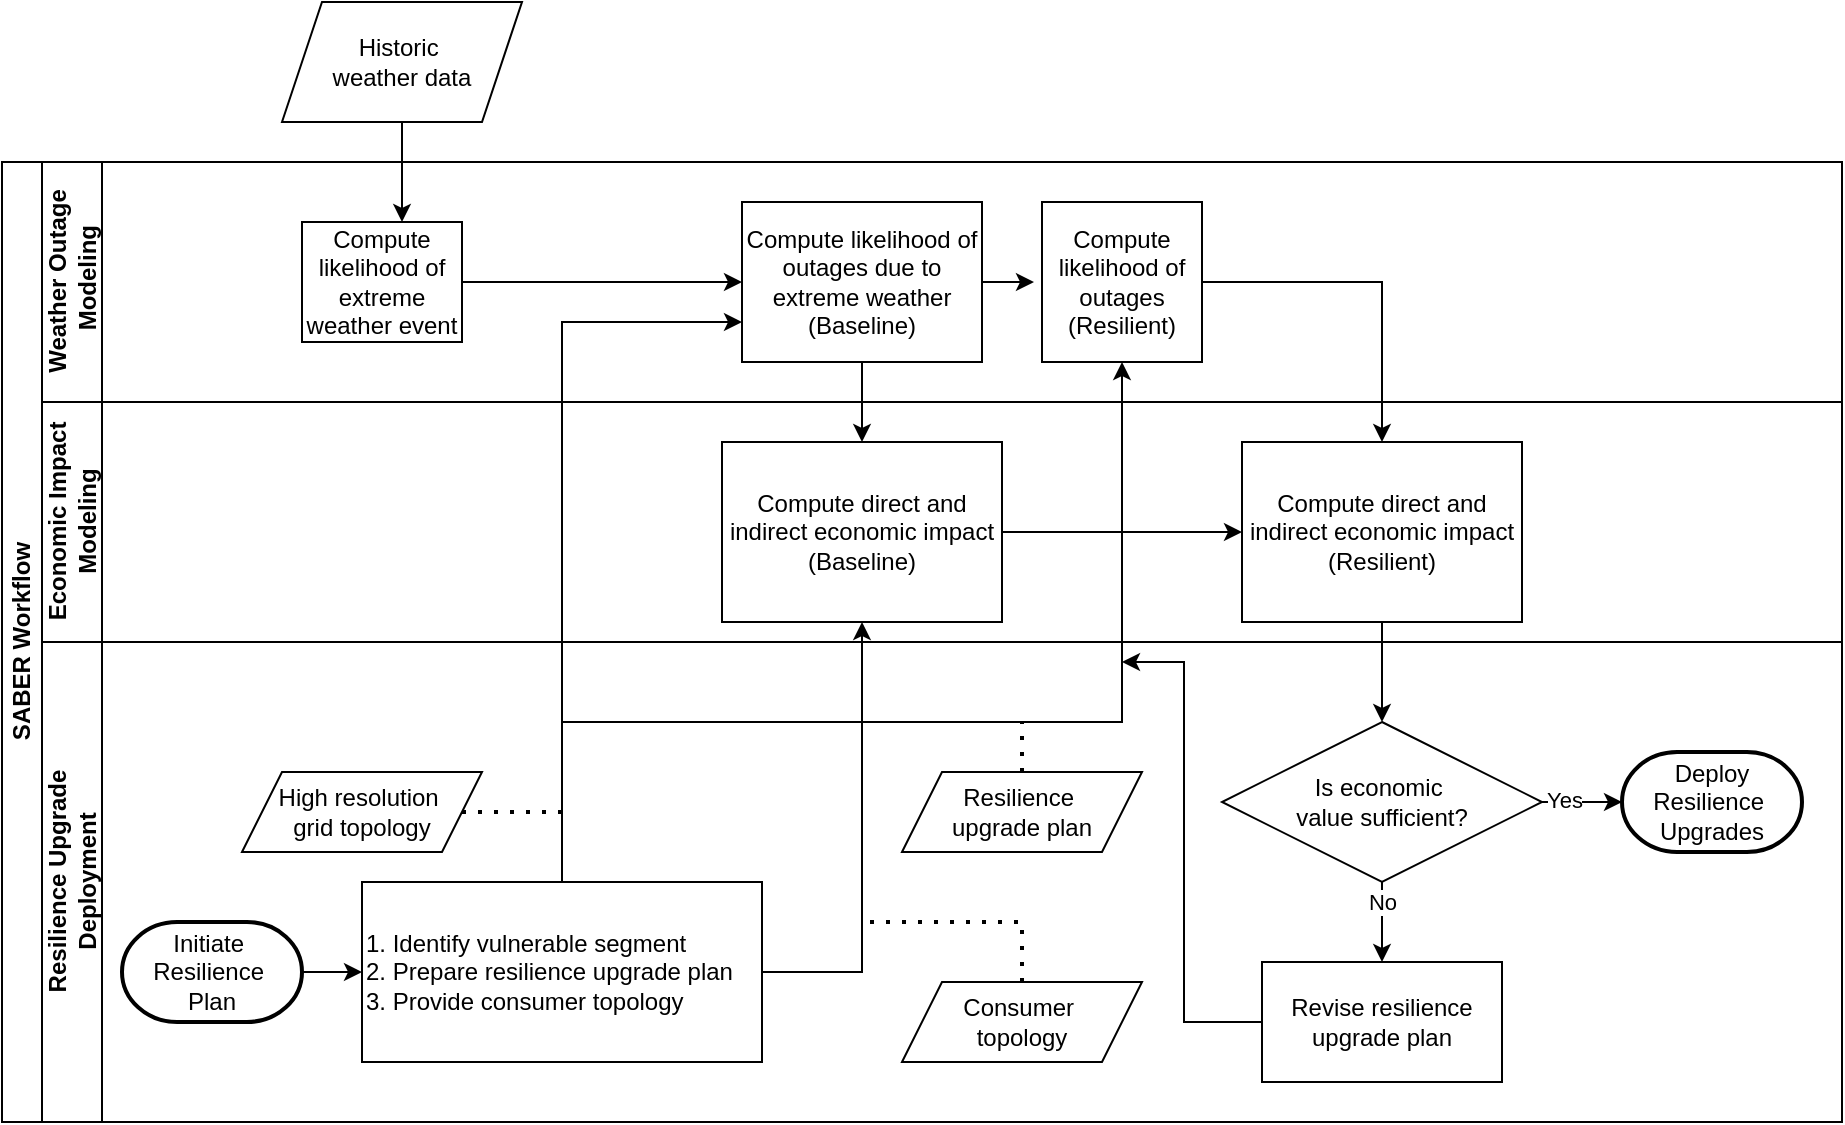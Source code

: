 <mxfile version="24.0.7" type="github" pages="2">
  <diagram id="prtHgNgQTEPvFCAcTncT" name="Page-1">
    <mxGraphModel dx="1024" dy="729" grid="1" gridSize="10" guides="1" tooltips="1" connect="1" arrows="1" fold="1" page="1" pageScale="1" pageWidth="827" pageHeight="1169" math="0" shadow="0">
      <root>
        <mxCell id="0" />
        <mxCell id="1" parent="0" />
        <mxCell id="dNxyNK7c78bLwvsdeMH5-19" value="SABER Workflow" style="swimlane;html=1;childLayout=stackLayout;resizeParent=1;resizeParentMax=0;horizontal=0;startSize=20;horizontalStack=0;" parent="1" vertex="1">
          <mxGeometry x="60" y="270" width="920" height="480" as="geometry" />
        </mxCell>
        <mxCell id="dNxyNK7c78bLwvsdeMH5-20" value="&lt;div&gt;Weather Outage&lt;/div&gt;&lt;div&gt;&amp;nbsp;Modeling&lt;/div&gt;" style="swimlane;html=1;startSize=30;horizontal=0;" parent="dNxyNK7c78bLwvsdeMH5-19" vertex="1">
          <mxGeometry x="20" width="900" height="120" as="geometry" />
        </mxCell>
        <mxCell id="kzs3K-7DPgvp49Ke8Xy6-6" style="edgeStyle=orthogonalEdgeStyle;rounded=0;orthogonalLoop=1;jettySize=auto;html=1;entryX=0;entryY=0.5;entryDx=0;entryDy=0;" parent="dNxyNK7c78bLwvsdeMH5-20" source="dNxyNK7c78bLwvsdeMH5-24" target="dNxyNK7c78bLwvsdeMH5-30" edge="1">
          <mxGeometry relative="1" as="geometry" />
        </mxCell>
        <mxCell id="dNxyNK7c78bLwvsdeMH5-24" value="Compute likelihood of extreme weather event" style="rounded=0;whiteSpace=wrap;html=1;fontFamily=Helvetica;fontSize=12;fontColor=#000000;align=center;" parent="dNxyNK7c78bLwvsdeMH5-20" vertex="1">
          <mxGeometry x="130" y="30" width="80" height="60" as="geometry" />
        </mxCell>
        <mxCell id="dNxyNK7c78bLwvsdeMH5-30" value="Compute likelihood of outages due to extreme weather (Baseline) " style="rounded=0;whiteSpace=wrap;html=1;fontFamily=Helvetica;fontSize=12;fontColor=#000000;align=center;" parent="dNxyNK7c78bLwvsdeMH5-20" vertex="1">
          <mxGeometry x="350" y="20" width="120" height="80" as="geometry" />
        </mxCell>
        <mxCell id="kzs3K-7DPgvp49Ke8Xy6-5" value="&lt;div&gt;Compute likelihood of outages&lt;/div&gt;&lt;div&gt;(Resilient)&lt;br&gt;&lt;/div&gt;" style="whiteSpace=wrap;html=1;aspect=fixed;" parent="dNxyNK7c78bLwvsdeMH5-20" vertex="1">
          <mxGeometry x="500" y="20" width="80" height="80" as="geometry" />
        </mxCell>
        <mxCell id="kzs3K-7DPgvp49Ke8Xy6-7" style="edgeStyle=orthogonalEdgeStyle;rounded=0;orthogonalLoop=1;jettySize=auto;html=1;entryX=-0.05;entryY=0.5;entryDx=0;entryDy=0;entryPerimeter=0;" parent="dNxyNK7c78bLwvsdeMH5-20" source="dNxyNK7c78bLwvsdeMH5-30" target="kzs3K-7DPgvp49Ke8Xy6-5" edge="1">
          <mxGeometry relative="1" as="geometry" />
        </mxCell>
        <mxCell id="dNxyNK7c78bLwvsdeMH5-21" value="&lt;div&gt;Economic Impact &lt;br&gt;&lt;/div&gt;&lt;div&gt;Modeling&lt;br&gt;&lt;/div&gt;" style="swimlane;html=1;startSize=30;horizontal=0;" parent="dNxyNK7c78bLwvsdeMH5-19" vertex="1">
          <mxGeometry x="20" y="120" width="900" height="120" as="geometry" />
        </mxCell>
        <mxCell id="kzs3K-7DPgvp49Ke8Xy6-33" value="&lt;div&gt;Compute direct and indirect economic impact&lt;/div&gt;&lt;div&gt;(Baseline)&lt;br&gt;&lt;/div&gt;" style="rounded=0;whiteSpace=wrap;html=1;" parent="dNxyNK7c78bLwvsdeMH5-21" vertex="1">
          <mxGeometry x="340" y="20" width="140" height="90" as="geometry" />
        </mxCell>
        <mxCell id="kzs3K-7DPgvp49Ke8Xy6-36" value="&lt;br&gt;&lt;div&gt;Compute direct and indirect economic impact&lt;/div&gt;&lt;div&gt;(Resilient)&lt;br&gt;&lt;/div&gt;&lt;div&gt;&lt;br/&gt;&lt;/div&gt;" style="rounded=0;whiteSpace=wrap;html=1;" parent="dNxyNK7c78bLwvsdeMH5-21" vertex="1">
          <mxGeometry x="600" y="20" width="140" height="90" as="geometry" />
        </mxCell>
        <mxCell id="kzs3K-7DPgvp49Ke8Xy6-35" style="edgeStyle=orthogonalEdgeStyle;rounded=0;orthogonalLoop=1;jettySize=auto;html=1;" parent="dNxyNK7c78bLwvsdeMH5-21" source="kzs3K-7DPgvp49Ke8Xy6-33" target="kzs3K-7DPgvp49Ke8Xy6-36" edge="1">
          <mxGeometry relative="1" as="geometry">
            <mxPoint x="540.0" y="65" as="targetPoint" />
          </mxGeometry>
        </mxCell>
        <mxCell id="kzs3K-7DPgvp49Ke8Xy6-30" style="edgeStyle=orthogonalEdgeStyle;rounded=0;orthogonalLoop=1;jettySize=auto;html=1;" parent="dNxyNK7c78bLwvsdeMH5-19" source="kzs3K-7DPgvp49Ke8Xy6-28" target="dNxyNK7c78bLwvsdeMH5-30" edge="1">
          <mxGeometry relative="1" as="geometry">
            <Array as="points">
              <mxPoint x="280" y="80" />
            </Array>
          </mxGeometry>
        </mxCell>
        <mxCell id="wFdD_jxEq5CcSTyvmoxe-8" value="" style="endArrow=none;dashed=1;html=1;dashPattern=1 3;strokeWidth=2;rounded=0;" edge="1" parent="dNxyNK7c78bLwvsdeMH5-19" source="kzs3K-7DPgvp49Ke8Xy6-18">
          <mxGeometry width="50" height="50" relative="1" as="geometry">
            <mxPoint x="360" y="290" as="sourcePoint" />
            <mxPoint x="510" y="280" as="targetPoint" />
          </mxGeometry>
        </mxCell>
        <mxCell id="kzs3K-7DPgvp49Ke8Xy6-32" style="edgeStyle=orthogonalEdgeStyle;rounded=0;orthogonalLoop=1;jettySize=auto;html=1;entryX=0.5;entryY=1;entryDx=0;entryDy=0;" parent="dNxyNK7c78bLwvsdeMH5-19" source="kzs3K-7DPgvp49Ke8Xy6-28" target="kzs3K-7DPgvp49Ke8Xy6-5" edge="1">
          <mxGeometry relative="1" as="geometry">
            <Array as="points">
              <mxPoint x="280" y="280" />
              <mxPoint x="560" y="280" />
            </Array>
          </mxGeometry>
        </mxCell>
        <mxCell id="kzs3K-7DPgvp49Ke8Xy6-34" style="edgeStyle=orthogonalEdgeStyle;rounded=0;orthogonalLoop=1;jettySize=auto;html=1;entryX=0.5;entryY=0;entryDx=0;entryDy=0;" parent="dNxyNK7c78bLwvsdeMH5-19" source="dNxyNK7c78bLwvsdeMH5-30" target="kzs3K-7DPgvp49Ke8Xy6-33" edge="1">
          <mxGeometry relative="1" as="geometry" />
        </mxCell>
        <mxCell id="kzs3K-7DPgvp49Ke8Xy6-38" style="edgeStyle=orthogonalEdgeStyle;rounded=0;orthogonalLoop=1;jettySize=auto;html=1;" parent="dNxyNK7c78bLwvsdeMH5-19" source="kzs3K-7DPgvp49Ke8Xy6-28" target="kzs3K-7DPgvp49Ke8Xy6-33" edge="1">
          <mxGeometry relative="1" as="geometry">
            <Array as="points">
              <mxPoint x="430" y="405" />
            </Array>
          </mxGeometry>
        </mxCell>
        <mxCell id="u6RPvg0BcIfvfA5v8kgQ-10" style="edgeStyle=orthogonalEdgeStyle;rounded=0;orthogonalLoop=1;jettySize=auto;html=1;entryX=0.5;entryY=0;entryDx=0;entryDy=0;" parent="dNxyNK7c78bLwvsdeMH5-19" source="kzs3K-7DPgvp49Ke8Xy6-36" target="u6RPvg0BcIfvfA5v8kgQ-1" edge="1">
          <mxGeometry relative="1" as="geometry" />
        </mxCell>
        <mxCell id="dNxyNK7c78bLwvsdeMH5-22" value="&lt;div&gt;Resilience Upgrade &lt;br&gt;&lt;/div&gt;&lt;div&gt;Deployment&lt;br&gt;&lt;/div&gt;" style="swimlane;html=1;startSize=30;horizontal=0;" parent="dNxyNK7c78bLwvsdeMH5-19" vertex="1">
          <mxGeometry x="20" y="240" width="900" height="240" as="geometry" />
        </mxCell>
        <mxCell id="kzs3K-7DPgvp49Ke8Xy6-12" value="&lt;div&gt;High resolution&amp;nbsp;&lt;/div&gt;&lt;div&gt;grid topology&lt;/div&gt;" style="shape=parallelogram;perimeter=parallelogramPerimeter;whiteSpace=wrap;html=1;fixedSize=1;" parent="dNxyNK7c78bLwvsdeMH5-22" vertex="1">
          <mxGeometry x="100" y="65" width="120" height="40" as="geometry" />
        </mxCell>
        <mxCell id="kzs3K-7DPgvp49Ke8Xy6-18" value="&lt;div&gt;Resilience&amp;nbsp;&lt;/div&gt;&lt;div&gt;upgrade plan&lt;/div&gt;" style="shape=parallelogram;perimeter=parallelogramPerimeter;whiteSpace=wrap;html=1;fixedSize=1;" parent="dNxyNK7c78bLwvsdeMH5-22" vertex="1">
          <mxGeometry x="430" y="65" width="120" height="40" as="geometry" />
        </mxCell>
        <mxCell id="kzs3K-7DPgvp49Ke8Xy6-31" style="edgeStyle=orthogonalEdgeStyle;rounded=0;orthogonalLoop=1;jettySize=auto;html=1;" parent="dNxyNK7c78bLwvsdeMH5-22" source="kzs3K-7DPgvp49Ke8Xy6-22" target="kzs3K-7DPgvp49Ke8Xy6-28" edge="1">
          <mxGeometry relative="1" as="geometry" />
        </mxCell>
        <mxCell id="kzs3K-7DPgvp49Ke8Xy6-22" value="&lt;div&gt;Initiate&amp;nbsp;&lt;/div&gt;&lt;div&gt;Resilience&amp;nbsp;&lt;/div&gt;&lt;div&gt;Plan&lt;/div&gt;" style="strokeWidth=2;html=1;shape=mxgraph.flowchart.terminator;whiteSpace=wrap;" parent="dNxyNK7c78bLwvsdeMH5-22" vertex="1">
          <mxGeometry x="40" y="140" width="90" height="50" as="geometry" />
        </mxCell>
        <mxCell id="kzs3K-7DPgvp49Ke8Xy6-28" value="&lt;div align=&quot;left&quot;&gt;1. Identify vulnerable segment&amp;nbsp;&lt;/div&gt;&lt;div align=&quot;left&quot;&gt;2. Prepare resilience upgrade plan&lt;/div&gt;&lt;div align=&quot;left&quot;&gt;3. Provide consumer topology&lt;br&gt;&lt;/div&gt;" style="rounded=0;whiteSpace=wrap;html=1;align=left;" parent="dNxyNK7c78bLwvsdeMH5-22" vertex="1">
          <mxGeometry x="160" y="120" width="200" height="90" as="geometry" />
        </mxCell>
        <mxCell id="u6RPvg0BcIfvfA5v8kgQ-7" style="edgeStyle=orthogonalEdgeStyle;rounded=0;orthogonalLoop=1;jettySize=auto;html=1;entryX=0.5;entryY=0;entryDx=0;entryDy=0;" parent="dNxyNK7c78bLwvsdeMH5-22" source="u6RPvg0BcIfvfA5v8kgQ-1" target="u6RPvg0BcIfvfA5v8kgQ-5" edge="1">
          <mxGeometry relative="1" as="geometry" />
        </mxCell>
        <mxCell id="u6RPvg0BcIfvfA5v8kgQ-8" value="No" style="edgeLabel;html=1;align=center;verticalAlign=middle;resizable=0;points=[];" parent="u6RPvg0BcIfvfA5v8kgQ-7" vertex="1" connectable="0">
          <mxGeometry x="-0.533" relative="1" as="geometry">
            <mxPoint as="offset" />
          </mxGeometry>
        </mxCell>
        <mxCell id="u6RPvg0BcIfvfA5v8kgQ-1" value="&lt;div&gt;Is economic&amp;nbsp;&lt;/div&gt;&lt;div&gt;value sufficient?&lt;/div&gt;" style="rhombus;whiteSpace=wrap;html=1;" parent="dNxyNK7c78bLwvsdeMH5-22" vertex="1">
          <mxGeometry x="590" y="40" width="160" height="80" as="geometry" />
        </mxCell>
        <mxCell id="u6RPvg0BcIfvfA5v8kgQ-2" value="&lt;div&gt;Deploy &lt;br&gt;&lt;/div&gt;&lt;div&gt;Resilience&amp;nbsp;&lt;/div&gt;&lt;div&gt;Upgrades&lt;/div&gt;" style="strokeWidth=2;html=1;shape=mxgraph.flowchart.terminator;whiteSpace=wrap;" parent="dNxyNK7c78bLwvsdeMH5-22" vertex="1">
          <mxGeometry x="790" y="55" width="90" height="50" as="geometry" />
        </mxCell>
        <mxCell id="u6RPvg0BcIfvfA5v8kgQ-3" style="edgeStyle=orthogonalEdgeStyle;rounded=0;orthogonalLoop=1;jettySize=auto;html=1;entryX=0;entryY=0.5;entryDx=0;entryDy=0;entryPerimeter=0;" parent="dNxyNK7c78bLwvsdeMH5-22" source="u6RPvg0BcIfvfA5v8kgQ-1" target="u6RPvg0BcIfvfA5v8kgQ-2" edge="1">
          <mxGeometry relative="1" as="geometry" />
        </mxCell>
        <mxCell id="u6RPvg0BcIfvfA5v8kgQ-4" value="Yes" style="edgeLabel;html=1;align=center;verticalAlign=middle;resizable=0;points=[];" parent="u6RPvg0BcIfvfA5v8kgQ-3" vertex="1" connectable="0">
          <mxGeometry x="-0.464" y="1" relative="1" as="geometry">
            <mxPoint as="offset" />
          </mxGeometry>
        </mxCell>
        <mxCell id="wFdD_jxEq5CcSTyvmoxe-11" style="edgeStyle=orthogonalEdgeStyle;rounded=0;orthogonalLoop=1;jettySize=auto;html=1;" edge="1" parent="dNxyNK7c78bLwvsdeMH5-22" source="u6RPvg0BcIfvfA5v8kgQ-5">
          <mxGeometry relative="1" as="geometry">
            <mxPoint x="540" y="10" as="targetPoint" />
            <mxPoint x="640" y="180" as="sourcePoint" />
            <Array as="points">
              <mxPoint x="571" y="190" />
              <mxPoint x="571" y="10" />
            </Array>
          </mxGeometry>
        </mxCell>
        <mxCell id="u6RPvg0BcIfvfA5v8kgQ-5" value="Revise resilience upgrade plan" style="rounded=0;whiteSpace=wrap;html=1;" parent="dNxyNK7c78bLwvsdeMH5-22" vertex="1">
          <mxGeometry x="610" y="160" width="120" height="60" as="geometry" />
        </mxCell>
        <mxCell id="wFdD_jxEq5CcSTyvmoxe-5" value="" style="endArrow=none;dashed=1;html=1;dashPattern=1 3;strokeWidth=2;rounded=0;" edge="1" parent="dNxyNK7c78bLwvsdeMH5-22" source="kzs3K-7DPgvp49Ke8Xy6-12">
          <mxGeometry width="50" height="50" relative="1" as="geometry">
            <mxPoint x="210" y="90" as="sourcePoint" />
            <mxPoint x="260" y="85" as="targetPoint" />
          </mxGeometry>
        </mxCell>
        <mxCell id="wFdD_jxEq5CcSTyvmoxe-9" value="" style="endArrow=none;dashed=1;html=1;dashPattern=1 3;strokeWidth=2;rounded=0;" edge="1" parent="dNxyNK7c78bLwvsdeMH5-22" source="kzs3K-7DPgvp49Ke8Xy6-37">
          <mxGeometry width="50" height="50" relative="1" as="geometry">
            <mxPoint x="420" y="10" as="sourcePoint" />
            <mxPoint x="410" y="140" as="targetPoint" />
            <Array as="points">
              <mxPoint x="490" y="140" />
            </Array>
          </mxGeometry>
        </mxCell>
        <mxCell id="kzs3K-7DPgvp49Ke8Xy6-37" value="&lt;div&gt;Consumer&amp;nbsp;&lt;/div&gt;&lt;div&gt;topology&lt;/div&gt;" style="shape=parallelogram;perimeter=parallelogramPerimeter;whiteSpace=wrap;html=1;fixedSize=1;" parent="dNxyNK7c78bLwvsdeMH5-22" vertex="1">
          <mxGeometry x="430" y="170" width="120" height="40" as="geometry" />
        </mxCell>
        <mxCell id="wFdD_jxEq5CcSTyvmoxe-12" style="edgeStyle=orthogonalEdgeStyle;rounded=0;orthogonalLoop=1;jettySize=auto;html=1;" edge="1" parent="dNxyNK7c78bLwvsdeMH5-19" source="kzs3K-7DPgvp49Ke8Xy6-5" target="kzs3K-7DPgvp49Ke8Xy6-36">
          <mxGeometry relative="1" as="geometry" />
        </mxCell>
        <mxCell id="kzs3K-7DPgvp49Ke8Xy6-16" style="edgeStyle=orthogonalEdgeStyle;rounded=0;orthogonalLoop=1;jettySize=auto;html=1;" parent="1" source="kzs3K-7DPgvp49Ke8Xy6-15" target="dNxyNK7c78bLwvsdeMH5-24" edge="1">
          <mxGeometry relative="1" as="geometry">
            <Array as="points">
              <mxPoint x="250" y="250" />
              <mxPoint x="250" y="250" />
            </Array>
          </mxGeometry>
        </mxCell>
        <mxCell id="kzs3K-7DPgvp49Ke8Xy6-15" value="&lt;div&gt;Historic&amp;nbsp;&lt;/div&gt;&lt;div&gt;weather data&lt;/div&gt;" style="shape=parallelogram;perimeter=parallelogramPerimeter;whiteSpace=wrap;html=1;fixedSize=1;" parent="1" vertex="1">
          <mxGeometry x="200" y="190" width="120" height="60" as="geometry" />
        </mxCell>
      </root>
    </mxGraphModel>
  </diagram>
  <diagram id="SZexgQ1tx2z6s8fRJ_1W" name="Page-2">
    <mxGraphModel dx="1267" dy="907" grid="1" gridSize="10" guides="1" tooltips="1" connect="1" arrows="1" fold="1" page="1" pageScale="1" pageWidth="850" pageHeight="1100" math="0" shadow="0">
      <root>
        <mxCell id="0" />
        <mxCell id="1" parent="0" />
        <mxCell id="bHJcEfFm99azR5gpUGMM-1" value="Economic Modeling" style="swimlane;horizontal=0;whiteSpace=wrap;html=1;" vertex="1" parent="1">
          <mxGeometry x="110" y="320" width="690" height="200" as="geometry" />
        </mxCell>
        <mxCell id="bHJcEfFm99azR5gpUGMM-5" style="edgeStyle=orthogonalEdgeStyle;rounded=0;orthogonalLoop=1;jettySize=auto;html=1;entryX=0;entryY=0.5;entryDx=0;entryDy=0;" edge="1" parent="bHJcEfFm99azR5gpUGMM-1" source="bHJcEfFm99azR5gpUGMM-2" target="bHJcEfFm99azR5gpUGMM-3">
          <mxGeometry relative="1" as="geometry" />
        </mxCell>
        <mxCell id="bHJcEfFm99azR5gpUGMM-2" value="Direct Impact Costs" style="rounded=0;whiteSpace=wrap;html=1;" vertex="1" parent="bHJcEfFm99azR5gpUGMM-1">
          <mxGeometry x="50" y="125" width="120" height="60" as="geometry" />
        </mxCell>
        <mxCell id="bHJcEfFm99azR5gpUGMM-6" style="edgeStyle=orthogonalEdgeStyle;rounded=0;orthogonalLoop=1;jettySize=auto;html=1;entryX=0;entryY=0.5;entryDx=0;entryDy=0;" edge="1" parent="bHJcEfFm99azR5gpUGMM-1" source="bHJcEfFm99azR5gpUGMM-3" target="bHJcEfFm99azR5gpUGMM-4">
          <mxGeometry relative="1" as="geometry" />
        </mxCell>
        <mxCell id="bHJcEfFm99azR5gpUGMM-3" value="&lt;div&gt;Costs due to&amp;nbsp;&lt;/div&gt;&lt;div&gt;Loss of Business and Industry&lt;/div&gt;" style="rounded=0;whiteSpace=wrap;html=1;" vertex="1" parent="bHJcEfFm99azR5gpUGMM-1">
          <mxGeometry x="200" y="125" width="120" height="60" as="geometry" />
        </mxCell>
        <mxCell id="bHJcEfFm99azR5gpUGMM-12" style="edgeStyle=orthogonalEdgeStyle;rounded=0;orthogonalLoop=1;jettySize=auto;html=1;entryX=0;entryY=0.5;entryDx=0;entryDy=0;" edge="1" parent="bHJcEfFm99azR5gpUGMM-1" source="bHJcEfFm99azR5gpUGMM-4" target="bHJcEfFm99azR5gpUGMM-11">
          <mxGeometry relative="1" as="geometry" />
        </mxCell>
        <mxCell id="bHJcEfFm99azR5gpUGMM-4" value="&lt;div&gt;Costs due to&amp;nbsp;&lt;/div&gt;&lt;div&gt;Health and Community Impact&lt;/div&gt;" style="rounded=0;whiteSpace=wrap;html=1;" vertex="1" parent="bHJcEfFm99azR5gpUGMM-1">
          <mxGeometry x="360" y="125" width="120" height="60" as="geometry" />
        </mxCell>
        <mxCell id="bHJcEfFm99azR5gpUGMM-9" style="edgeStyle=orthogonalEdgeStyle;rounded=0;orthogonalLoop=1;jettySize=auto;html=1;entryX=0.5;entryY=0;entryDx=0;entryDy=0;" edge="1" parent="bHJcEfFm99azR5gpUGMM-1" source="bHJcEfFm99azR5gpUGMM-7" target="bHJcEfFm99azR5gpUGMM-3">
          <mxGeometry relative="1" as="geometry" />
        </mxCell>
        <mxCell id="bHJcEfFm99azR5gpUGMM-7" value="&lt;div&gt;Economic&amp;nbsp;&lt;/div&gt;&lt;div&gt;Input&amp;nbsp;&lt;/div&gt;&lt;div&gt;Parameters&lt;/div&gt;" style="shape=parallelogram;perimeter=parallelogramPerimeter;whiteSpace=wrap;html=1;fixedSize=1;" vertex="1" parent="bHJcEfFm99azR5gpUGMM-1">
          <mxGeometry x="200" y="10" width="120" height="60" as="geometry" />
        </mxCell>
        <mxCell id="bHJcEfFm99azR5gpUGMM-8" value="&lt;div&gt;Qualitative Health&amp;nbsp;&lt;/div&gt;&lt;div&gt;and Community Parameters&lt;/div&gt;" style="shape=parallelogram;perimeter=parallelogramPerimeter;whiteSpace=wrap;html=1;fixedSize=1;" vertex="1" parent="bHJcEfFm99azR5gpUGMM-1">
          <mxGeometry x="350" y="10" width="140" height="60" as="geometry" />
        </mxCell>
        <mxCell id="bHJcEfFm99azR5gpUGMM-10" style="edgeStyle=orthogonalEdgeStyle;rounded=0;orthogonalLoop=1;jettySize=auto;html=1;" edge="1" parent="bHJcEfFm99azR5gpUGMM-1" source="bHJcEfFm99azR5gpUGMM-8" target="bHJcEfFm99azR5gpUGMM-4">
          <mxGeometry relative="1" as="geometry" />
        </mxCell>
        <mxCell id="bHJcEfFm99azR5gpUGMM-11" value="Aggregated total cost" style="rounded=0;whiteSpace=wrap;html=1;" vertex="1" parent="bHJcEfFm99azR5gpUGMM-1">
          <mxGeometry x="540" y="125" width="120" height="60" as="geometry" />
        </mxCell>
      </root>
    </mxGraphModel>
  </diagram>
</mxfile>
